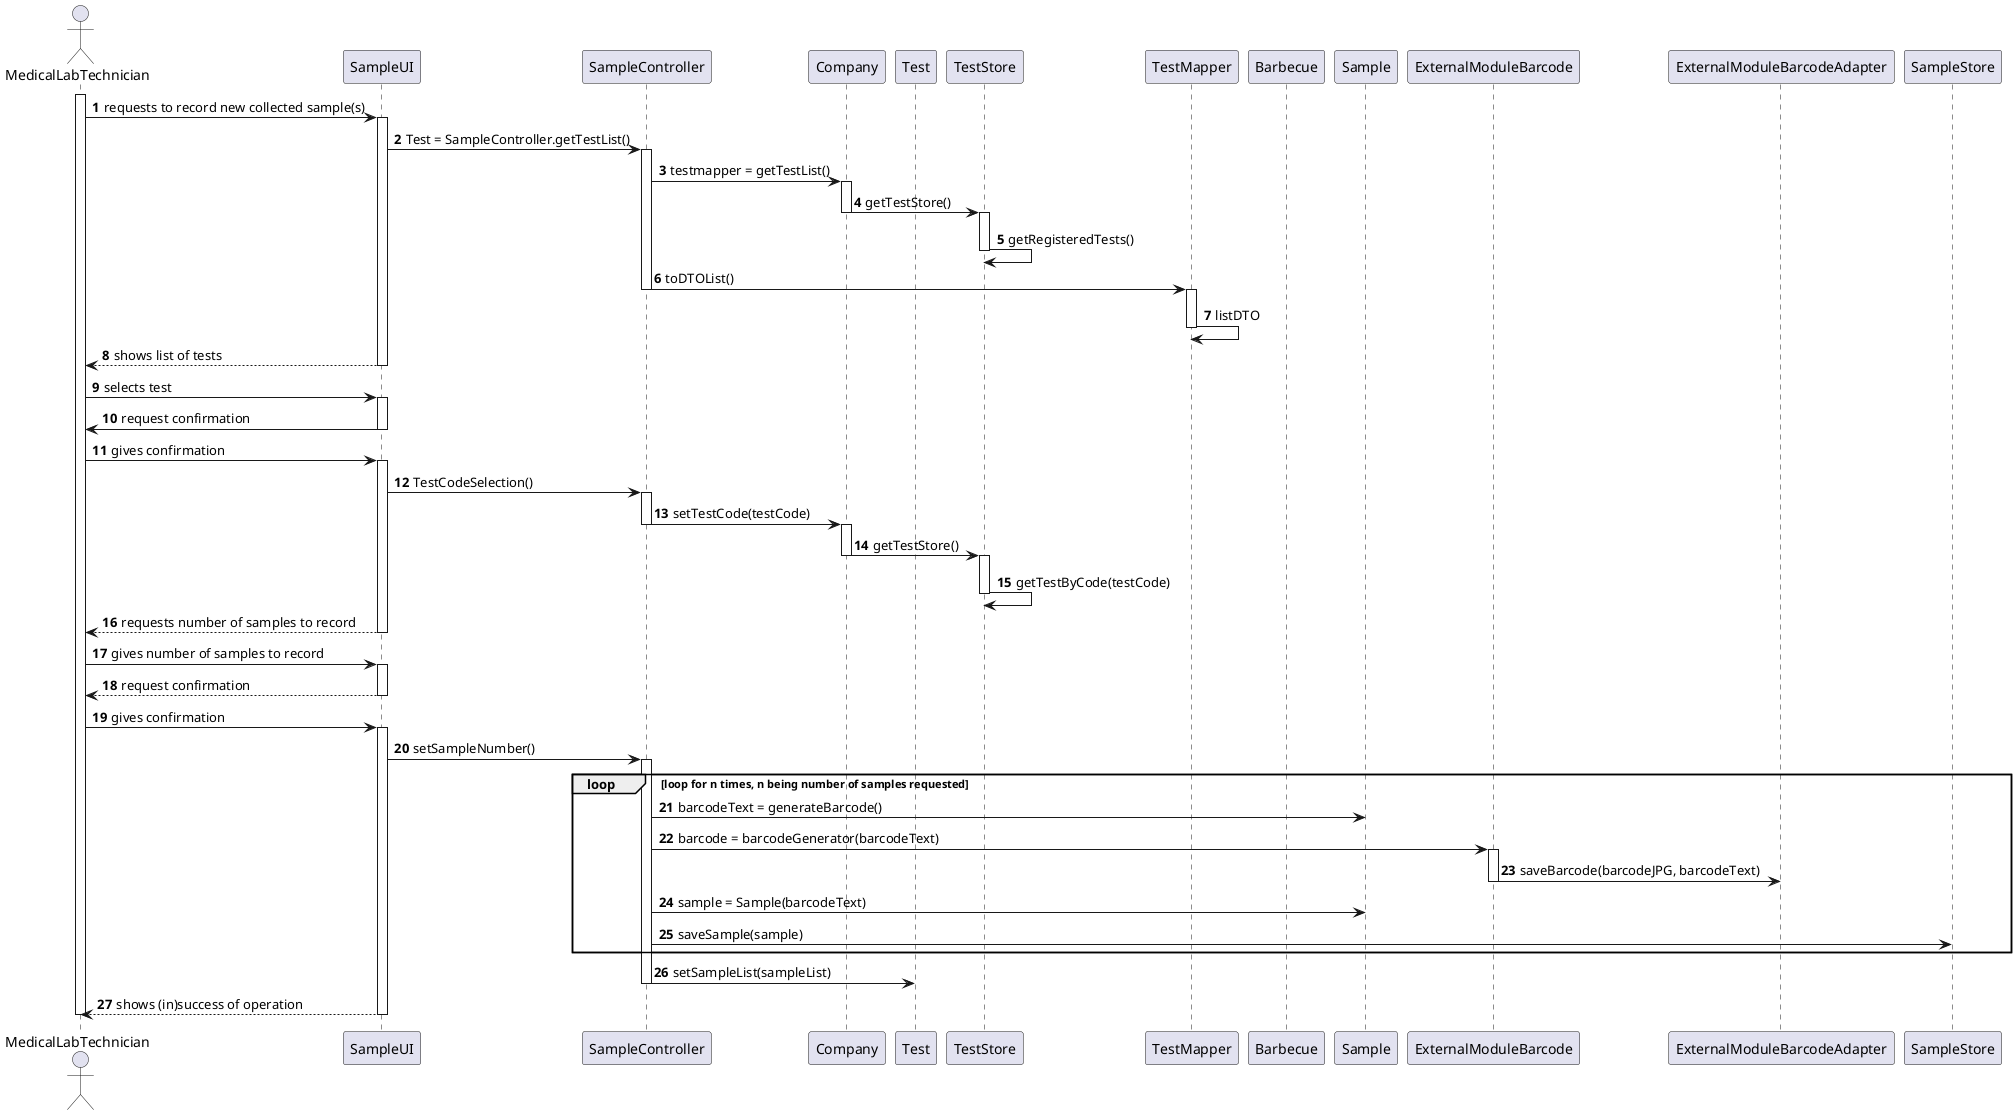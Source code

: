@startuml

autonumber

actor MedicalLabTechnician as mlt
participant SampleUI as UI
participant SampleController as Controller
participant Company
participant Test
participant TestStore
participant TestMapper
participant Barbecue as API
participant Sample
participant ExternalModuleBarcode as emb
participant ExternalModuleBarcodeAdapter as emba
participant SampleStore

activate mlt
mlt -> UI: requests to record new collected sample(s)
activate UI
UI -> Controller: Test = SampleController.getTestList()
activate Controller
Controller -> Company: testmapper = getTestList()
activate Company
Company -> TestStore: getTestStore()
deactivate Company
activate TestStore
TestStore -> TestStore: getRegisteredTests()
deactivate TestStore
Controller -> TestMapper: toDTOList()
deactivate Controller
activate TestMapper
TestMapper -> TestMapper: listDTO
deactivate TestMapper
deactivate Company
UI --> mlt: shows list of tests
deactivate UI
mlt -> UI: selects test
activate UI
UI -> mlt: request confirmation
deactivate UI
mlt -> UI: gives confirmation
activate UI
UI -> Controller: TestCodeSelection()
activate Controller
Controller -> Company: setTestCode(testCode)
deactivate Controller
activate Company
Company -> TestStore: getTestStore()
deactivate Company
activate TestStore
TestStore -> TestStore: getTestByCode(testCode)
deactivate TestStore
UI --> mlt: requests number of samples to record
deactivate UI
mlt -> UI: gives number of samples to record
activate UI
UI --> mlt: request confirmation
deactivate UI
mlt -> UI: gives confirmation
activate UI
UI -> Controller: setSampleNumber()
activate Controller
loop loop for n times, n being number of samples requested
Controller -> Sample: barcodeText = generateBarcode()
Controller -> emb: barcode = barcodeGenerator(barcodeText)
activate emb
emb -> emba: saveBarcode(barcodeJPG, barcodeText)
deactivate emb
Controller -> Sample: sample = Sample(barcodeText)
Controller -> SampleStore: saveSample(sample)
end loop
Controller -> Test: setSampleList(sampleList)
deactivate Controller
UI --> mlt: shows (in)success of operation
deactivate UI
deactivate mlt

@enduml